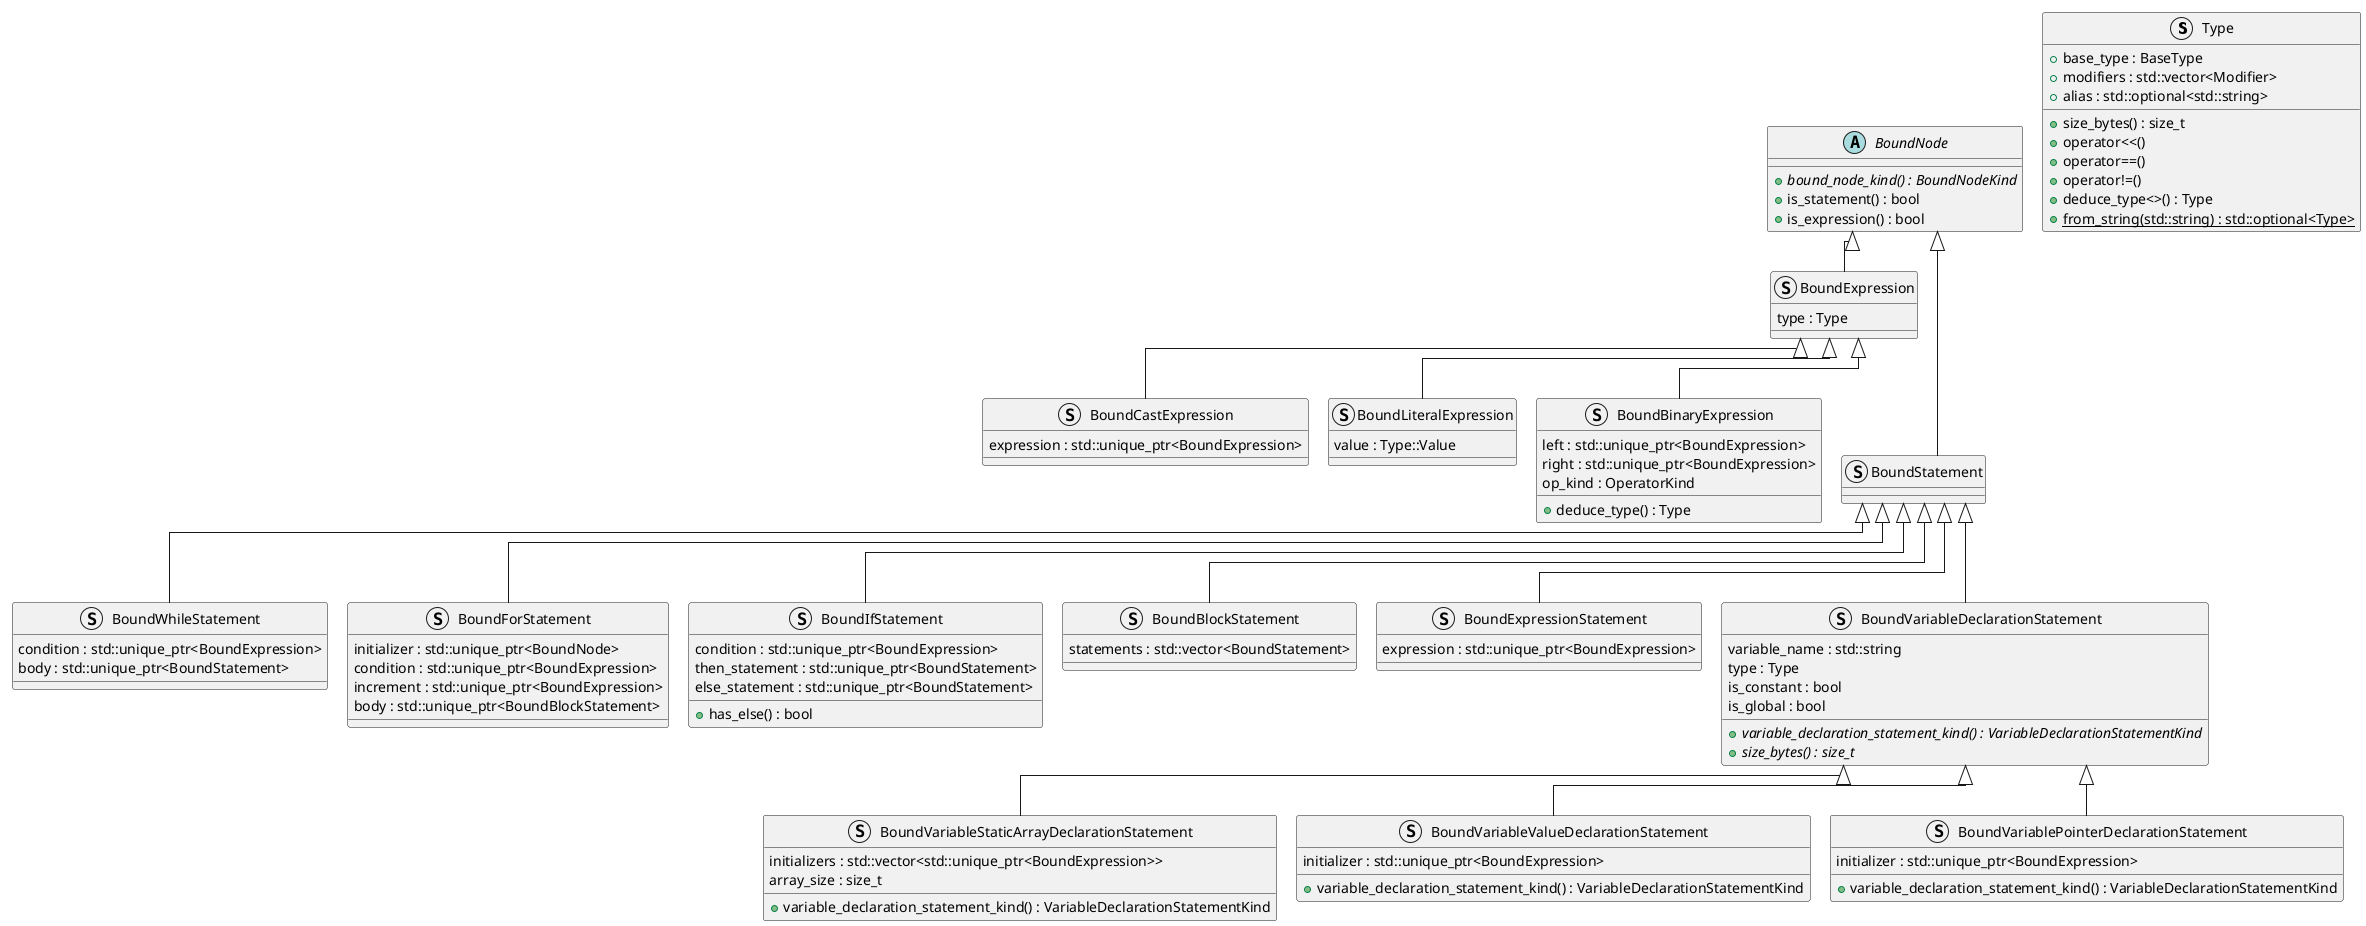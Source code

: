 @startuml binding
!pragma layout elk
' enum BoundNodeKind
' skinparam linetype polyline
' skinparam linetype ortho

struct Type{
    + base_type : BaseType
    + modifiers : std::vector<Modifier>
    + alias : std::optional<std::string>

    + size_bytes() : size_t
    + operator<<()
    + operator==()
    + operator!=()
    + deduce_type<>() : Type
    + {static} from_string(std::string) : std::optional<Type>
}


abstract BoundNode {
    {abstract} + bound_node_kind() : BoundNodeKind
    + is_statement() : bool
    + is_expression() : bool
}

together {

struct BoundExpression{
    type : Type
}
struct BoundExpressionStatement{
    expression : std::unique_ptr<BoundExpression>

    ' + bound_node_kind() : BoundNodeKind
}

struct BoundBlockStatement{
    statements : std::vector<BoundStatement>
    ' + bound_node_kind() : BoundNodeKind
}

struct BoundLiteralExpression {
    value : Type::Value

    ' + bound_node_kind() : BoundNodeKind
}

struct BoundBinaryExpression{
    left : std::unique_ptr<BoundExpression>
    right : std::unique_ptr<BoundExpression>
    op_kind : OperatorKind

    ' + bound_node_kind() : BoundNodeKind
    + deduce_type() : Type

}

struct BoundCastExpression{
    expression : std::unique_ptr<BoundExpression>

    ' + bound_node_kind() : BoundNodeKind
}
}

' struct BoundParenthesizedExpression{
'     expressions : std::vector<std::unique_ptr<BoundExpression>>
'     + is_single_expression() : bool

'     ' + bound_node_kind() : BoundNodeKind
' }

' struct BoundIdentifierExpression{
'     identifier : std::string

'     ' + bound_node_kind() : BoundNodeKind
' }

' struct BoundAssignmentExpression{
'     identifier : std::string
'     expression : std::unique_ptr<BoundExpression>
'     ' + bound_node_kind() : BoundNodeKind
' }

' struct BoundCallExpression{
'     function_name : std::string
'     arguments : std::vector<std::unique_ptr<BoundExpression>>
'     ' + bound_node_kind() : BoundNodeKind
' }


' struct BoundReferenceExpression{
'     identifier : std::string
'     ' + bound_node_kind() : BoundNodeKind
' }

' struct BoundDereferenceExpression{
'     expression : std::unique_ptr<BoundExpression>
'     ' + bound_node_kind() : BoundNodeKind
' }

' struct BoundPointerAssignmentExpression{
'     address_expression : std::unique_ptr<BoundExpression>
'     expression : std::unique_ptr<BoundExpression>
'     ' + bound_node_kind() : BoundNodeKind
' }

' struct BoundUnaryExpression{
'     expression : std::unique_ptr<BoundExpression>
'     op_kind : OperatorKind
'     ' + bound_node_kind() : BoundNodeKind
' }

' struct BoundStringExpression{
'     value : std::string
'     ' + bound_node_kind() : BoundNodeKind
' }

' struct BoundPrintfExpression {
'     format : std::unique_ptr<BoundExpression>
'     arguments : std::vector<std::unique_ptr<BoundExpression>>

'     + arg_count() : size_t
' }

together {
struct BoundStatement
struct BoundVariableDeclarationStatement{
    variable_name : std::string
    type : Type
    is_constant : bool
    is_global : bool

    ' + bound_node_kind() : BoundNodeKind
    {abstract} + variable_declaration_statement_kind() : VariableDeclarationStatementKind
    {abstract} + size_bytes() : size_t
}

struct BoundVariableValueDeclarationStatement{
    initializer : std::unique_ptr<BoundExpression>

    + variable_declaration_statement_kind() : VariableDeclarationStatementKind
    ' + size_bytes() : size_t
}

struct BoundVariablePointerDeclarationStatement{
    initializer : std::unique_ptr<BoundExpression>

    + variable_declaration_statement_kind() : VariableDeclarationStatementKind
    ' + size_bytes() : size_t
}

struct BoundVariableStaticArrayDeclarationStatement{
    initializers : std::vector<std::unique_ptr<BoundExpression>>
    array_size : size_t

    + variable_declaration_statement_kind() : VariableDeclarationStatementKind
    ' + size_bytes() : size_t
}

struct BoundIfStatement{
    condition : std::unique_ptr<BoundExpression>
    then_statement : std::unique_ptr<BoundStatement>
    else_statement : std::unique_ptr<BoundStatement>

    + has_else() : bool
}

struct BoundWhileStatement{
    condition : std::unique_ptr<BoundExpression>
    body : std::unique_ptr<BoundStatement>
}

' struct BoundDoStatement{
'     condition : std::unique_ptr<BoundExpression>
'     body : std::unique_ptr<BoundStatement>
' }

struct BoundForStatement{
    initializer : std::unique_ptr<BoundNode>
    condition : std::unique_ptr<BoundExpression>
    increment : std::unique_ptr<BoundExpression>
    body : std::unique_ptr<BoundBlockStatement>
}

}


' struct BoundBreakStatement{
' }

' struct BoundContinueStatement{
' }

' struct BoundFunctionStatement{
'     return_type : Type
'     function_name : std::string
'     parameters : std::vector<std::unique_ptr<BoundVariableDeclarationStatement>>
'     body : std::unique_ptr<BoundBlockStatement>
' }


BoundNode <|-- BoundStatement
BoundStatement <|-- BoundExpressionStatement
BoundStatement <|-- BoundBlockStatement
BoundStatement <|-- BoundVariableDeclarationStatement
BoundVariableDeclarationStatement <|-- BoundVariableValueDeclarationStatement
BoundVariableDeclarationStatement <|-- BoundVariablePointerDeclarationStatement
BoundVariableDeclarationStatement <|-- BoundVariableStaticArrayDeclarationStatement
BoundStatement <|-- BoundIfStatement
BoundStatement <|-- BoundWhileStatement
' BoundStatement <|-- BoundDoStatement
' BoundStatement <|-- BoundBreakStatement
' BoundStatement <|-- BoundContinueStatement
' BoundStatement <|-- BoundFunctionStatement
BoundStatement <|-- BoundForStatement


BoundExpression -[hidden]- BoundStatement

' BoundNode <|-left- BoundExpression
BoundExpression -up-|> BoundNode
BoundExpression <|-- BoundLiteralExpression
BoundExpression <|-- BoundBinaryExpression
BoundExpression <|-- BoundCastExpression
' BoundExpression <|-- BoundParenthesizedExpression
' BoundExpression <|-- BoundIdentifierExpression
' BoundExpression <|-- BoundAssignmentExpression
' BoundExpression <|-- BoundCallExpression
' BoundExpression <|-- BoundReferenceExpression
' BoundExpression <|-- BoundDereferenceExpression
' BoundExpression <|-- BoundPointerAssignmentExpression
' BoundExpression <|-- BoundUnaryExpression
' BoundExpression <|-- BoundStringExpression
' BoundExpression <|-- BoundPrintfExpression



@enduml
